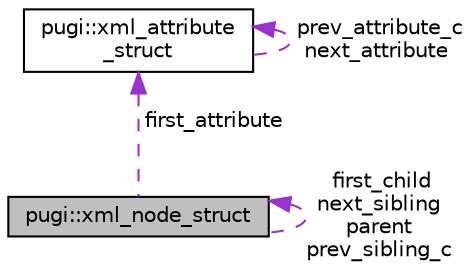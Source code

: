 digraph "pugi::xml_node_struct"
{
  edge [fontname="Helvetica",fontsize="10",labelfontname="Helvetica",labelfontsize="10"];
  node [fontname="Helvetica",fontsize="10",shape=record];
  Node1 [label="pugi::xml_node_struct",height=0.2,width=0.4,color="black", fillcolor="grey75", style="filled", fontcolor="black"];
  Node2 -> Node1 [dir="back",color="darkorchid3",fontsize="10",style="dashed",label=" first_attribute" ,fontname="Helvetica"];
  Node2 [label="pugi::xml_attribute\l_struct",height=0.2,width=0.4,color="black", fillcolor="white", style="filled",URL="$structpugi_1_1xml__attribute__struct.html",tooltip="A &#39;name=value&#39; XML attribute structure. "];
  Node2 -> Node2 [dir="back",color="darkorchid3",fontsize="10",style="dashed",label=" prev_attribute_c\nnext_attribute" ,fontname="Helvetica"];
  Node1 -> Node1 [dir="back",color="darkorchid3",fontsize="10",style="dashed",label=" first_child\nnext_sibling\nparent\nprev_sibling_c" ,fontname="Helvetica"];
}
